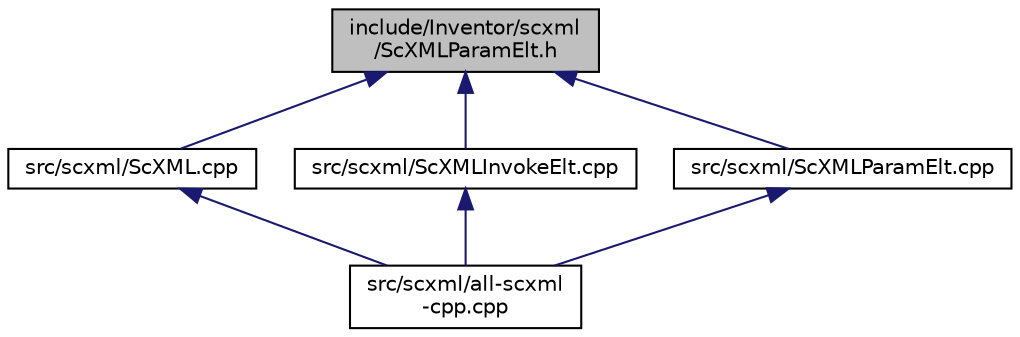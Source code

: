 digraph "include/Inventor/scxml/ScXMLParamElt.h"
{
 // LATEX_PDF_SIZE
  edge [fontname="Helvetica",fontsize="10",labelfontname="Helvetica",labelfontsize="10"];
  node [fontname="Helvetica",fontsize="10",shape=record];
  Node1 [label="include/Inventor/scxml\l/ScXMLParamElt.h",height=0.2,width=0.4,color="black", fillcolor="grey75", style="filled", fontcolor="black",tooltip=" "];
  Node1 -> Node2 [dir="back",color="midnightblue",fontsize="10",style="solid",fontname="Helvetica"];
  Node2 [label="src/scxml/ScXML.cpp",height=0.2,width=0.4,color="black", fillcolor="white", style="filled",URL="$ScXML_8cpp.html",tooltip=" "];
  Node2 -> Node3 [dir="back",color="midnightblue",fontsize="10",style="solid",fontname="Helvetica"];
  Node3 [label="src/scxml/all-scxml\l-cpp.cpp",height=0.2,width=0.4,color="black", fillcolor="white", style="filled",URL="$all-scxml-cpp_8cpp.html",tooltip=" "];
  Node1 -> Node4 [dir="back",color="midnightblue",fontsize="10",style="solid",fontname="Helvetica"];
  Node4 [label="src/scxml/ScXMLInvokeElt.cpp",height=0.2,width=0.4,color="black", fillcolor="white", style="filled",URL="$ScXMLInvokeElt_8cpp.html",tooltip=" "];
  Node4 -> Node3 [dir="back",color="midnightblue",fontsize="10",style="solid",fontname="Helvetica"];
  Node1 -> Node5 [dir="back",color="midnightblue",fontsize="10",style="solid",fontname="Helvetica"];
  Node5 [label="src/scxml/ScXMLParamElt.cpp",height=0.2,width=0.4,color="black", fillcolor="white", style="filled",URL="$ScXMLParamElt_8cpp.html",tooltip=" "];
  Node5 -> Node3 [dir="back",color="midnightblue",fontsize="10",style="solid",fontname="Helvetica"];
}
